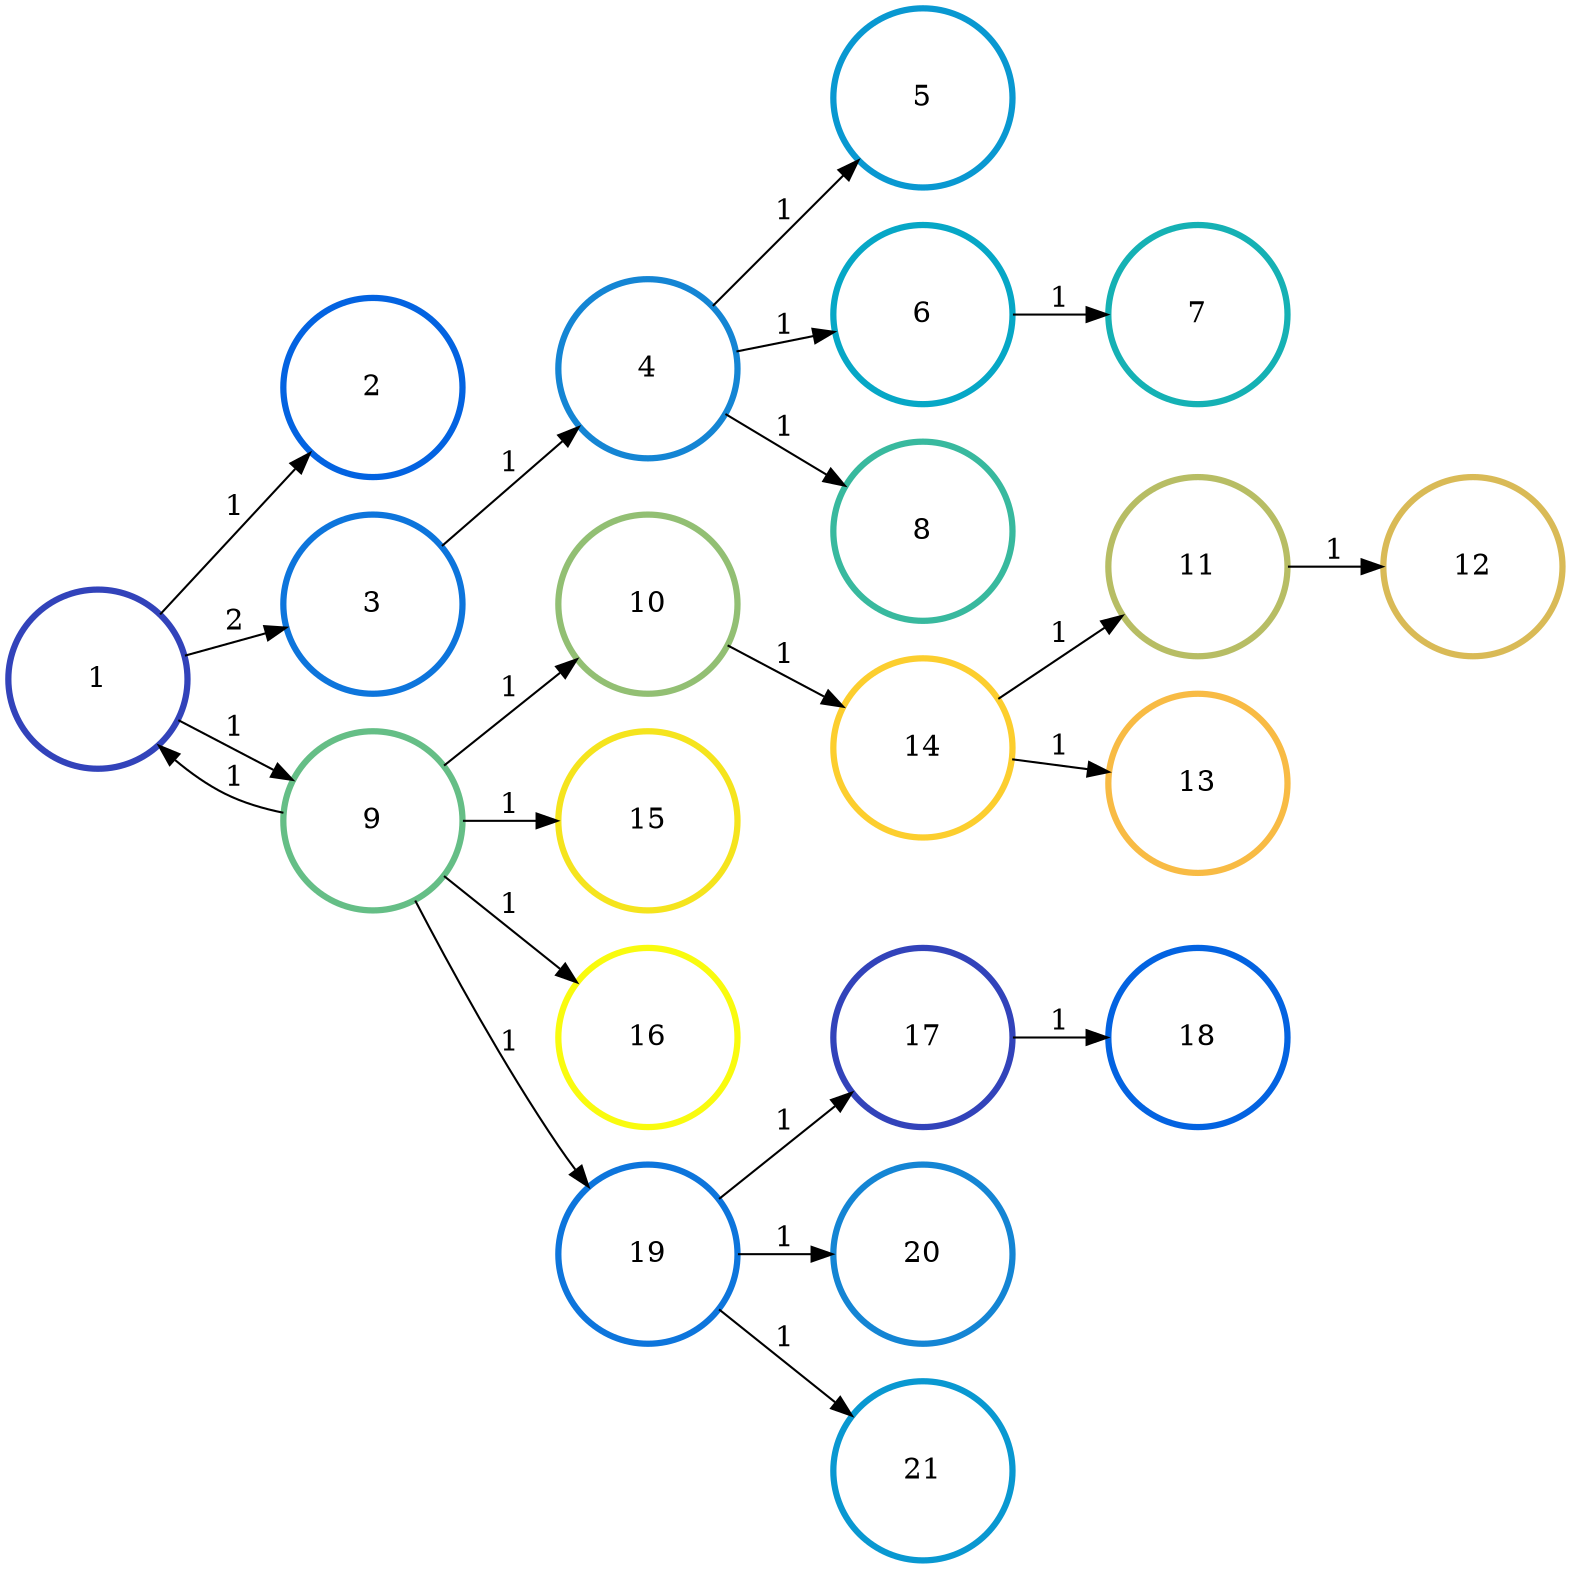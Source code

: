 digraph N {
	overlap="false"
	rankdir="LR"
	0 [label="1",width=1.2,height=1.2,style="",penwidth=3,color="#3243BA"]
	1 [label="2",width=1.2,height=1.2,style="",penwidth=3,color="#0363E1"]
	2 [label="3",width=1.2,height=1.2,style="",penwidth=3,color="#0D75DC"]
	3 [label="4",width=1.2,height=1.2,style="",penwidth=3,color="#1485D4"]
	4 [label="5",width=1.2,height=1.2,style="",penwidth=3,color="#0998D1"]
	5 [label="6",width=1.2,height=1.2,style="",penwidth=3,color="#06A7C6"]
	6 [label="7",width=1.2,height=1.2,style="",penwidth=3,color="#15B1B4"]
	7 [label="8",width=1.2,height=1.2,style="",penwidth=3,color="#38B99E"]
	8 [label="9",width=1.2,height=1.2,style="",penwidth=3,color="#65BE86"]
	9 [label="10",width=1.2,height=1.2,style="",penwidth=3,color="#92BF73"]
	10 [label="11",width=1.2,height=1.2,style="",penwidth=3,color="#B7BD64"]
	11 [label="12",width=1.2,height=1.2,style="",penwidth=3,color="#D9BA56"]
	12 [label="13",width=1.2,height=1.2,style="",penwidth=3,color="#F8BB44"]
	13 [label="14",width=1.2,height=1.2,style="",penwidth=3,color="#FCCE2E"]
	14 [label="15",width=1.2,height=1.2,style="",penwidth=3,color="#F5E41D"]
	15 [label="16",width=1.2,height=1.2,style="",penwidth=3,color="#F9FB0E"]
	16 [label="17",width=1.2,height=1.2,style="",penwidth=3,color="#3243BA"]
	17 [label="18",width=1.2,height=1.2,style="",penwidth=3,color="#0363E1"]
	18 [label="19",width=1.2,height=1.2,style="",penwidth=3,color="#0D75DC"]
	19 [label="20",width=1.2,height=1.2,style="",penwidth=3,color="#1485D4"]
	20 [label="21",width=1.2,height=1.2,style="",penwidth=3,color="#0998D1"]
	0 -> 1 [penwidth=1,color=black,label="1"]
	0 -> 2 [penwidth=1,color=black,label="2"]
	0 -> 8 [penwidth=1,color=black,label="1"]
	2 -> 3 [penwidth=1,color=black,label="1"]
	3 -> 4 [penwidth=1,color=black,label="1"]
	3 -> 5 [penwidth=1,color=black,label="1"]
	3 -> 7 [penwidth=1,color=black,label="1"]
	5 -> 6 [penwidth=1,color=black,label="1"]
	8 -> 0 [penwidth=1,color=black,label="1"]
	8 -> 9 [penwidth=1,color=black,label="1"]
	8 -> 14 [penwidth=1,color=black,label="1"]
	8 -> 15 [penwidth=1,color=black,label="1"]
	8 -> 18 [penwidth=1,color=black,label="1"]
	9 -> 13 [penwidth=1,color=black,label="1"]
	10 -> 11 [penwidth=1,color=black,label="1"]
	13 -> 10 [penwidth=1,color=black,label="1"]
	13 -> 12 [penwidth=1,color=black,label="1"]
	16 -> 17 [penwidth=1,color=black,label="1"]
	18 -> 16 [penwidth=1,color=black,label="1"]
	18 -> 19 [penwidth=1,color=black,label="1"]
	18 -> 20 [penwidth=1,color=black,label="1"]
}
